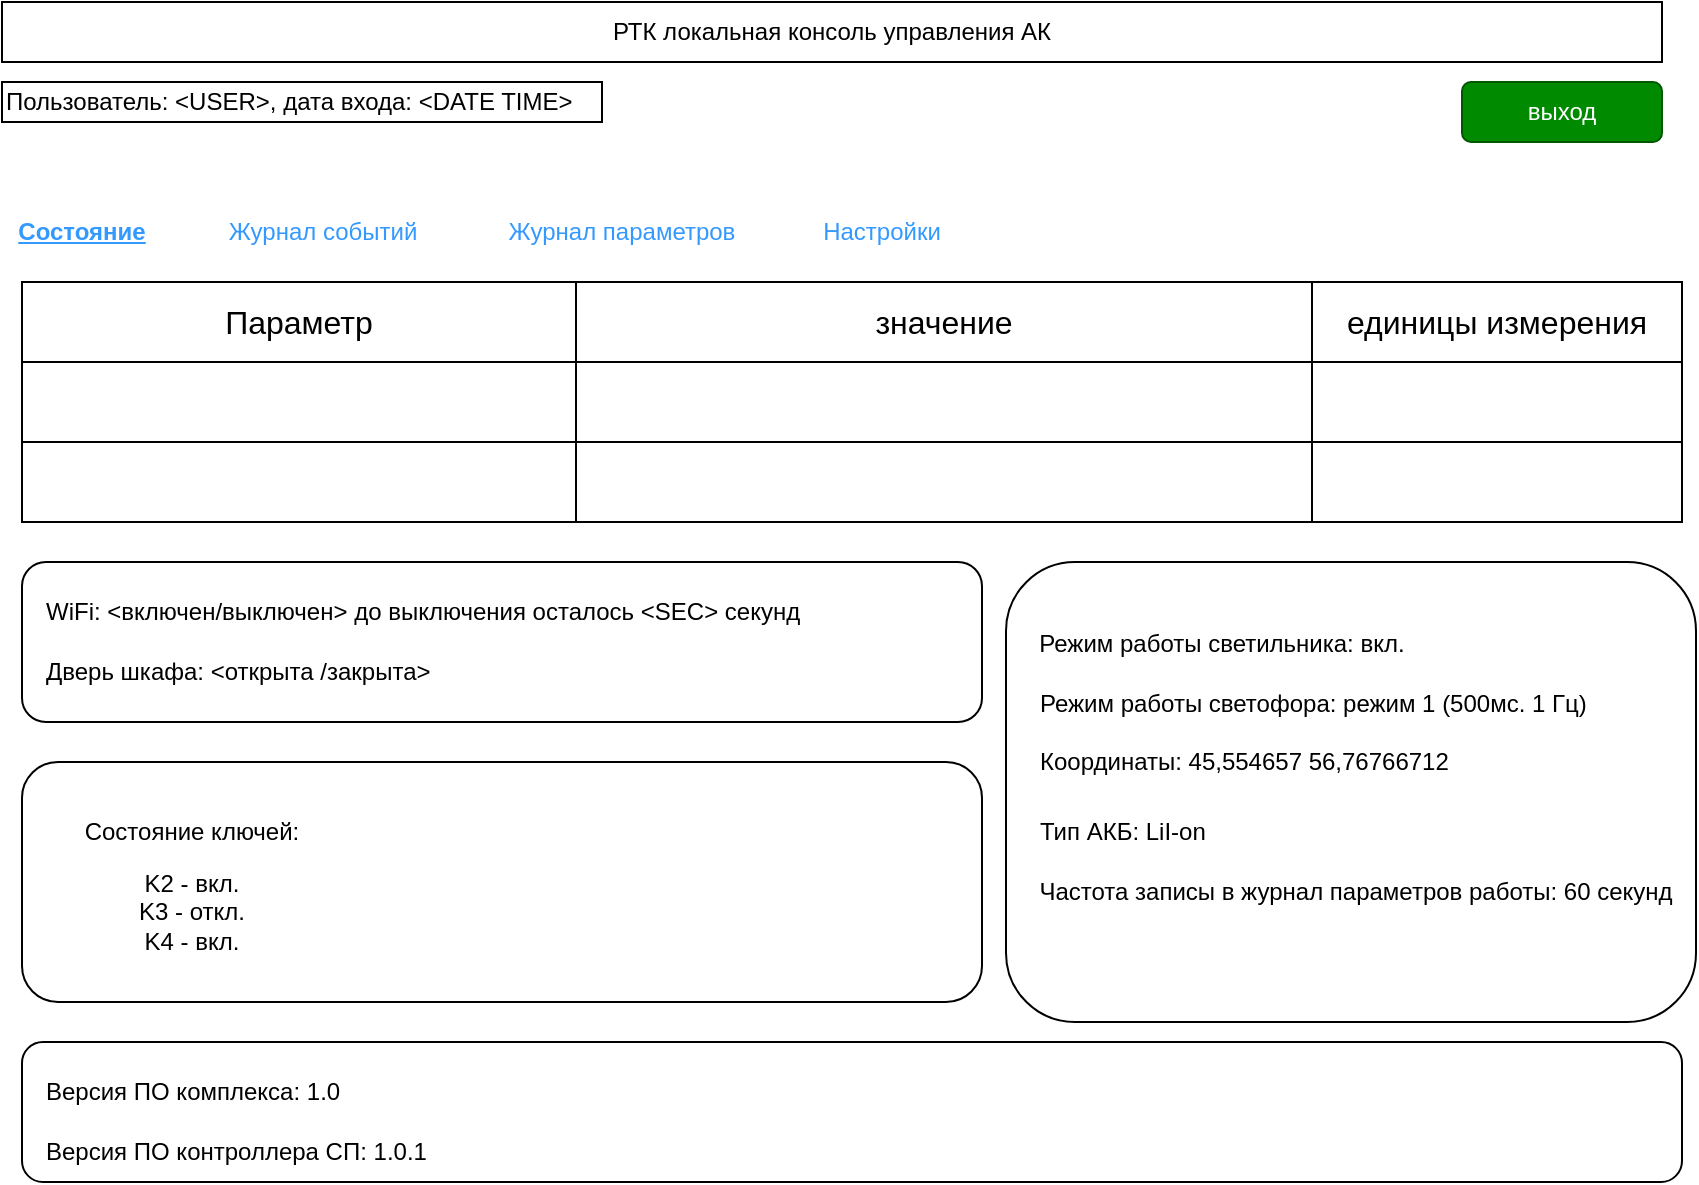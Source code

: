 <mxfile version="28.1.1" pages="5">
  <diagram name="Вкладка Главная" id="GFUAhkRL49dfXiXTIOH3">
    <mxGraphModel dx="2211" dy="1933" grid="1" gridSize="10" guides="1" tooltips="1" connect="1" arrows="1" fold="1" page="1" pageScale="1" pageWidth="827" pageHeight="1169" math="0" shadow="0">
      <root>
        <mxCell id="0" />
        <mxCell id="1" parent="0" />
        <mxCell id="w-yqfcgrQHFGcwpo0PJ1-7" value="" style="shape=table;startSize=0;container=1;collapsible=0;childLayout=tableLayout;fontSize=16;" vertex="1" parent="1">
          <mxGeometry x="-10" y="60" width="830" height="120" as="geometry" />
        </mxCell>
        <mxCell id="w-yqfcgrQHFGcwpo0PJ1-8" value="" style="shape=tableRow;horizontal=0;startSize=0;swimlaneHead=0;swimlaneBody=0;strokeColor=inherit;top=0;left=0;bottom=0;right=0;collapsible=0;dropTarget=0;fillColor=none;points=[[0,0.5],[1,0.5]];portConstraint=eastwest;fontSize=16;" vertex="1" parent="w-yqfcgrQHFGcwpo0PJ1-7">
          <mxGeometry width="830" height="40" as="geometry" />
        </mxCell>
        <mxCell id="w-yqfcgrQHFGcwpo0PJ1-9" value="Параметр" style="shape=partialRectangle;html=1;whiteSpace=wrap;connectable=0;strokeColor=inherit;overflow=hidden;fillColor=none;top=0;left=0;bottom=0;right=0;pointerEvents=1;fontSize=16;" vertex="1" parent="w-yqfcgrQHFGcwpo0PJ1-8">
          <mxGeometry width="277" height="40" as="geometry">
            <mxRectangle width="277" height="40" as="alternateBounds" />
          </mxGeometry>
        </mxCell>
        <mxCell id="w-yqfcgrQHFGcwpo0PJ1-10" value="значение" style="shape=partialRectangle;html=1;whiteSpace=wrap;connectable=0;strokeColor=inherit;overflow=hidden;fillColor=none;top=0;left=0;bottom=0;right=0;pointerEvents=1;fontSize=16;" vertex="1" parent="w-yqfcgrQHFGcwpo0PJ1-8">
          <mxGeometry x="277" width="368" height="40" as="geometry">
            <mxRectangle width="368" height="40" as="alternateBounds" />
          </mxGeometry>
        </mxCell>
        <mxCell id="w-yqfcgrQHFGcwpo0PJ1-11" value="единицы измерения" style="shape=partialRectangle;html=1;whiteSpace=wrap;connectable=0;strokeColor=inherit;overflow=hidden;fillColor=none;top=0;left=0;bottom=0;right=0;pointerEvents=1;fontSize=16;" vertex="1" parent="w-yqfcgrQHFGcwpo0PJ1-8">
          <mxGeometry x="645" width="185" height="40" as="geometry">
            <mxRectangle width="185" height="40" as="alternateBounds" />
          </mxGeometry>
        </mxCell>
        <mxCell id="w-yqfcgrQHFGcwpo0PJ1-12" value="" style="shape=tableRow;horizontal=0;startSize=0;swimlaneHead=0;swimlaneBody=0;strokeColor=inherit;top=0;left=0;bottom=0;right=0;collapsible=0;dropTarget=0;fillColor=none;points=[[0,0.5],[1,0.5]];portConstraint=eastwest;fontSize=16;" vertex="1" parent="w-yqfcgrQHFGcwpo0PJ1-7">
          <mxGeometry y="40" width="830" height="40" as="geometry" />
        </mxCell>
        <mxCell id="w-yqfcgrQHFGcwpo0PJ1-13" value="" style="shape=partialRectangle;html=1;whiteSpace=wrap;connectable=0;strokeColor=inherit;overflow=hidden;fillColor=none;top=0;left=0;bottom=0;right=0;pointerEvents=1;fontSize=16;" vertex="1" parent="w-yqfcgrQHFGcwpo0PJ1-12">
          <mxGeometry width="277" height="40" as="geometry">
            <mxRectangle width="277" height="40" as="alternateBounds" />
          </mxGeometry>
        </mxCell>
        <mxCell id="w-yqfcgrQHFGcwpo0PJ1-14" value="" style="shape=partialRectangle;html=1;whiteSpace=wrap;connectable=0;strokeColor=inherit;overflow=hidden;fillColor=none;top=0;left=0;bottom=0;right=0;pointerEvents=1;fontSize=16;" vertex="1" parent="w-yqfcgrQHFGcwpo0PJ1-12">
          <mxGeometry x="277" width="368" height="40" as="geometry">
            <mxRectangle width="368" height="40" as="alternateBounds" />
          </mxGeometry>
        </mxCell>
        <mxCell id="w-yqfcgrQHFGcwpo0PJ1-15" value="" style="shape=partialRectangle;html=1;whiteSpace=wrap;connectable=0;strokeColor=inherit;overflow=hidden;fillColor=none;top=0;left=0;bottom=0;right=0;pointerEvents=1;fontSize=16;" vertex="1" parent="w-yqfcgrQHFGcwpo0PJ1-12">
          <mxGeometry x="645" width="185" height="40" as="geometry">
            <mxRectangle width="185" height="40" as="alternateBounds" />
          </mxGeometry>
        </mxCell>
        <mxCell id="w-yqfcgrQHFGcwpo0PJ1-16" value="" style="shape=tableRow;horizontal=0;startSize=0;swimlaneHead=0;swimlaneBody=0;strokeColor=inherit;top=0;left=0;bottom=0;right=0;collapsible=0;dropTarget=0;fillColor=none;points=[[0,0.5],[1,0.5]];portConstraint=eastwest;fontSize=16;" vertex="1" parent="w-yqfcgrQHFGcwpo0PJ1-7">
          <mxGeometry y="80" width="830" height="40" as="geometry" />
        </mxCell>
        <mxCell id="w-yqfcgrQHFGcwpo0PJ1-17" value="" style="shape=partialRectangle;html=1;whiteSpace=wrap;connectable=0;strokeColor=inherit;overflow=hidden;fillColor=none;top=0;left=0;bottom=0;right=0;pointerEvents=1;fontSize=16;" vertex="1" parent="w-yqfcgrQHFGcwpo0PJ1-16">
          <mxGeometry width="277" height="40" as="geometry">
            <mxRectangle width="277" height="40" as="alternateBounds" />
          </mxGeometry>
        </mxCell>
        <mxCell id="w-yqfcgrQHFGcwpo0PJ1-18" value="" style="shape=partialRectangle;html=1;whiteSpace=wrap;connectable=0;strokeColor=inherit;overflow=hidden;fillColor=none;top=0;left=0;bottom=0;right=0;pointerEvents=1;fontSize=16;" vertex="1" parent="w-yqfcgrQHFGcwpo0PJ1-16">
          <mxGeometry x="277" width="368" height="40" as="geometry">
            <mxRectangle width="368" height="40" as="alternateBounds" />
          </mxGeometry>
        </mxCell>
        <mxCell id="w-yqfcgrQHFGcwpo0PJ1-19" value="" style="shape=partialRectangle;html=1;whiteSpace=wrap;connectable=0;strokeColor=inherit;overflow=hidden;fillColor=none;top=0;left=0;bottom=0;right=0;pointerEvents=1;fontSize=16;" vertex="1" parent="w-yqfcgrQHFGcwpo0PJ1-16">
          <mxGeometry x="645" width="185" height="40" as="geometry">
            <mxRectangle width="185" height="40" as="alternateBounds" />
          </mxGeometry>
        </mxCell>
        <mxCell id="w-yqfcgrQHFGcwpo0PJ1-60" value="" style="rounded=1;whiteSpace=wrap;html=1;" vertex="1" parent="1">
          <mxGeometry x="-10" y="200" width="480" height="80" as="geometry" />
        </mxCell>
        <mxCell id="w-yqfcgrQHFGcwpo0PJ1-64" value="WiFi: &amp;lt;включен/выключен&amp;gt; до выключения осталось &amp;lt;SEC&amp;gt; секунд" style="text;html=1;align=left;verticalAlign=middle;whiteSpace=wrap;rounded=0;" vertex="1" parent="1">
          <mxGeometry y="210" width="410" height="30" as="geometry" />
        </mxCell>
        <mxCell id="w-yqfcgrQHFGcwpo0PJ1-65" value="Дверь шкафа: &amp;lt;открыта /закрыта&amp;gt;" style="text;html=1;align=left;verticalAlign=middle;whiteSpace=wrap;rounded=0;" vertex="1" parent="1">
          <mxGeometry y="240" width="280" height="30" as="geometry" />
        </mxCell>
        <mxCell id="IuG45ddpr1Nb519P4VdU-1" value="Состояние" style="text;html=1;align=center;verticalAlign=middle;whiteSpace=wrap;rounded=0;fontColor=#3399FF;fontStyle=5" vertex="1" parent="1">
          <mxGeometry x="-10" y="20" width="60" height="30" as="geometry" />
        </mxCell>
        <mxCell id="IuG45ddpr1Nb519P4VdU-2" value="РТК локальная консоль управления АК" style="rounded=0;whiteSpace=wrap;html=1;" vertex="1" parent="1">
          <mxGeometry x="-20" y="-80" width="830" height="30" as="geometry" />
        </mxCell>
        <mxCell id="IuG45ddpr1Nb519P4VdU-3" value="Пользователь: &amp;lt;USER&amp;gt;, дата входа: &amp;lt;DATE TIME&amp;gt;" style="rounded=0;whiteSpace=wrap;html=1;align=left;" vertex="1" parent="1">
          <mxGeometry x="-20" y="-40" width="300" height="20" as="geometry" />
        </mxCell>
        <mxCell id="IuG45ddpr1Nb519P4VdU-4" value="выход" style="rounded=1;whiteSpace=wrap;html=1;fillColor=#008a00;fontColor=#ffffff;strokeColor=#005700;" vertex="1" parent="1">
          <mxGeometry x="710" y="-40" width="100" height="30" as="geometry" />
        </mxCell>
        <mxCell id="IuG45ddpr1Nb519P4VdU-5" value="Журнал событий" style="text;html=1;align=center;verticalAlign=middle;whiteSpace=wrap;rounded=0;fontColor=#3399FF;fontStyle=0" vertex="1" parent="1">
          <mxGeometry x="88" y="20" width="105" height="30" as="geometry" />
        </mxCell>
        <mxCell id="IuG45ddpr1Nb519P4VdU-6" value="Журнал параметров" style="text;html=1;align=center;verticalAlign=middle;whiteSpace=wrap;rounded=0;fontColor=#3399FF;fontStyle=0" vertex="1" parent="1">
          <mxGeometry x="220" y="20" width="140" height="30" as="geometry" />
        </mxCell>
        <mxCell id="IuG45ddpr1Nb519P4VdU-7" value="Настройки" style="text;html=1;align=center;verticalAlign=middle;whiteSpace=wrap;rounded=0;fontColor=#3399FF;" vertex="1" parent="1">
          <mxGeometry x="350" y="20" width="140" height="30" as="geometry" />
        </mxCell>
        <mxCell id="iHuWb4G9FdaOr50n4dq--23" value="" style="rounded=1;whiteSpace=wrap;html=1;" vertex="1" parent="1">
          <mxGeometry x="482" y="200" width="345" height="230" as="geometry" />
        </mxCell>
        <mxCell id="iHuWb4G9FdaOr50n4dq--24" value="Режим работы светильника: вкл." style="text;html=1;align=center;verticalAlign=middle;whiteSpace=wrap;rounded=0;" vertex="1" parent="1">
          <mxGeometry x="455" y="226" width="270" height="30" as="geometry" />
        </mxCell>
        <mxCell id="iHuWb4G9FdaOr50n4dq--25" value="Частота записы в журнал параметров работы: 60 секунд" style="text;html=1;align=center;verticalAlign=middle;whiteSpace=wrap;rounded=0;" vertex="1" parent="1">
          <mxGeometry x="492" y="350" width="330" height="30" as="geometry" />
        </mxCell>
        <mxCell id="iHuWb4G9FdaOr50n4dq--26" value="Режим работы светофора: режим 1 (500мс. 1 Гц)" style="text;html=1;align=left;verticalAlign=middle;whiteSpace=wrap;rounded=0;" vertex="1" parent="1">
          <mxGeometry x="497" y="256" width="320" height="30" as="geometry" />
        </mxCell>
        <mxCell id="iHuWb4G9FdaOr50n4dq--27" value="Тип АКБ: LiI-on" style="text;html=1;align=left;verticalAlign=middle;whiteSpace=wrap;rounded=0;" vertex="1" parent="1">
          <mxGeometry x="497" y="320" width="173" height="30" as="geometry" />
        </mxCell>
        <mxCell id="iHuWb4G9FdaOr50n4dq--28" value="Координаты: 45,554657 56,76766712" style="text;html=1;align=left;verticalAlign=middle;whiteSpace=wrap;rounded=0;" vertex="1" parent="1">
          <mxGeometry x="497" y="285" width="283" height="30" as="geometry" />
        </mxCell>
        <mxCell id="vRh8-fn3NHs6AuCpp26R-3" value="" style="rounded=1;whiteSpace=wrap;html=1;" vertex="1" parent="1">
          <mxGeometry x="-10" y="300" width="480" height="120" as="geometry" />
        </mxCell>
        <mxCell id="vRh8-fn3NHs6AuCpp26R-4" value="Состояние ключей:" style="text;html=1;align=center;verticalAlign=middle;whiteSpace=wrap;rounded=0;" vertex="1" parent="1">
          <mxGeometry y="320" width="150" height="30" as="geometry" />
        </mxCell>
        <mxCell id="vRh8-fn3NHs6AuCpp26R-5" value="K2 - вкл.&lt;div&gt;K3 - откл.&lt;/div&gt;&lt;div&gt;K4 - вкл.&lt;/div&gt;" style="text;html=1;align=center;verticalAlign=middle;whiteSpace=wrap;rounded=0;" vertex="1" parent="1">
          <mxGeometry y="360" width="150" height="30" as="geometry" />
        </mxCell>
        <mxCell id="UdOAHS2uJpxXVdps_iQu-1" value="" style="rounded=1;whiteSpace=wrap;html=1;" vertex="1" parent="1">
          <mxGeometry x="-10" y="440" width="830" height="70" as="geometry" />
        </mxCell>
        <mxCell id="UdOAHS2uJpxXVdps_iQu-2" value="Версия ПО комплекса: 1.0" style="text;html=1;align=left;verticalAlign=middle;whiteSpace=wrap;rounded=0;" vertex="1" parent="1">
          <mxGeometry y="450" width="190" height="30" as="geometry" />
        </mxCell>
        <mxCell id="UdOAHS2uJpxXVdps_iQu-3" value="Версия ПО контроллера СП: 1.0.1" style="text;html=1;align=left;verticalAlign=middle;whiteSpace=wrap;rounded=0;" vertex="1" parent="1">
          <mxGeometry y="480" width="250" height="30" as="geometry" />
        </mxCell>
      </root>
    </mxGraphModel>
  </diagram>
  <diagram id="QKLrREZErwK_p89dAa2_" name="Вкладка Журнал Событий">
    <mxGraphModel dx="2211" dy="764" grid="1" gridSize="10" guides="1" tooltips="1" connect="1" arrows="1" fold="1" page="1" pageScale="1" pageWidth="827" pageHeight="1169" math="0" shadow="0">
      <root>
        <mxCell id="0" />
        <mxCell id="1" parent="0" />
        <mxCell id="QDzo-OQJoJ2eDm-ciuN0-2" value="" style="shape=table;startSize=0;container=1;collapsible=0;childLayout=tableLayout;fontSize=16;" vertex="1" parent="1">
          <mxGeometry x="-30" y="300" width="830" height="130" as="geometry" />
        </mxCell>
        <mxCell id="QDzo-OQJoJ2eDm-ciuN0-3" value="" style="shape=tableRow;horizontal=0;startSize=0;swimlaneHead=0;swimlaneBody=0;strokeColor=inherit;top=0;left=0;bottom=0;right=0;collapsible=0;dropTarget=0;fillColor=none;points=[[0,0.5],[1,0.5]];portConstraint=eastwest;fontSize=16;" vertex="1" parent="QDzo-OQJoJ2eDm-ciuN0-2">
          <mxGeometry width="830" height="44" as="geometry" />
        </mxCell>
        <mxCell id="QDzo-OQJoJ2eDm-ciuN0-4" value="время" style="shape=partialRectangle;html=1;whiteSpace=wrap;connectable=0;strokeColor=inherit;overflow=hidden;fillColor=none;top=0;left=0;bottom=0;right=0;pointerEvents=1;fontSize=16;" vertex="1" parent="QDzo-OQJoJ2eDm-ciuN0-3">
          <mxGeometry width="277" height="44" as="geometry">
            <mxRectangle width="277" height="44" as="alternateBounds" />
          </mxGeometry>
        </mxCell>
        <mxCell id="QDzo-OQJoJ2eDm-ciuN0-5" value="событие" style="shape=partialRectangle;html=1;whiteSpace=wrap;connectable=0;strokeColor=inherit;overflow=hidden;fillColor=none;top=0;left=0;bottom=0;right=0;pointerEvents=1;fontSize=16;" vertex="1" parent="QDzo-OQJoJ2eDm-ciuN0-3">
          <mxGeometry x="277" width="276" height="44" as="geometry">
            <mxRectangle width="276" height="44" as="alternateBounds" />
          </mxGeometry>
        </mxCell>
        <mxCell id="QDzo-OQJoJ2eDm-ciuN0-6" value="описание" style="shape=partialRectangle;html=1;whiteSpace=wrap;connectable=0;strokeColor=inherit;overflow=hidden;fillColor=none;top=0;left=0;bottom=0;right=0;pointerEvents=1;fontSize=16;" vertex="1" parent="QDzo-OQJoJ2eDm-ciuN0-3">
          <mxGeometry x="553" width="277" height="44" as="geometry">
            <mxRectangle width="277" height="44" as="alternateBounds" />
          </mxGeometry>
        </mxCell>
        <mxCell id="QDzo-OQJoJ2eDm-ciuN0-7" value="" style="shape=tableRow;horizontal=0;startSize=0;swimlaneHead=0;swimlaneBody=0;strokeColor=inherit;top=0;left=0;bottom=0;right=0;collapsible=0;dropTarget=0;fillColor=none;points=[[0,0.5],[1,0.5]];portConstraint=eastwest;fontSize=16;" vertex="1" parent="QDzo-OQJoJ2eDm-ciuN0-2">
          <mxGeometry y="44" width="830" height="42" as="geometry" />
        </mxCell>
        <mxCell id="QDzo-OQJoJ2eDm-ciuN0-8" value="" style="shape=partialRectangle;html=1;whiteSpace=wrap;connectable=0;strokeColor=inherit;overflow=hidden;fillColor=none;top=0;left=0;bottom=0;right=0;pointerEvents=1;fontSize=16;" vertex="1" parent="QDzo-OQJoJ2eDm-ciuN0-7">
          <mxGeometry width="277" height="42" as="geometry">
            <mxRectangle width="277" height="42" as="alternateBounds" />
          </mxGeometry>
        </mxCell>
        <mxCell id="QDzo-OQJoJ2eDm-ciuN0-9" value="" style="shape=partialRectangle;html=1;whiteSpace=wrap;connectable=0;strokeColor=inherit;overflow=hidden;fillColor=none;top=0;left=0;bottom=0;right=0;pointerEvents=1;fontSize=16;" vertex="1" parent="QDzo-OQJoJ2eDm-ciuN0-7">
          <mxGeometry x="277" width="276" height="42" as="geometry">
            <mxRectangle width="276" height="42" as="alternateBounds" />
          </mxGeometry>
        </mxCell>
        <mxCell id="QDzo-OQJoJ2eDm-ciuN0-10" value="" style="shape=partialRectangle;html=1;whiteSpace=wrap;connectable=0;strokeColor=inherit;overflow=hidden;fillColor=none;top=0;left=0;bottom=0;right=0;pointerEvents=1;fontSize=16;" vertex="1" parent="QDzo-OQJoJ2eDm-ciuN0-7">
          <mxGeometry x="553" width="277" height="42" as="geometry">
            <mxRectangle width="277" height="42" as="alternateBounds" />
          </mxGeometry>
        </mxCell>
        <mxCell id="QDzo-OQJoJ2eDm-ciuN0-11" value="" style="shape=tableRow;horizontal=0;startSize=0;swimlaneHead=0;swimlaneBody=0;strokeColor=inherit;top=0;left=0;bottom=0;right=0;collapsible=0;dropTarget=0;fillColor=none;points=[[0,0.5],[1,0.5]];portConstraint=eastwest;fontSize=16;" vertex="1" parent="QDzo-OQJoJ2eDm-ciuN0-2">
          <mxGeometry y="86" width="830" height="44" as="geometry" />
        </mxCell>
        <mxCell id="QDzo-OQJoJ2eDm-ciuN0-12" value="" style="shape=partialRectangle;html=1;whiteSpace=wrap;connectable=0;strokeColor=inherit;overflow=hidden;fillColor=none;top=0;left=0;bottom=0;right=0;pointerEvents=1;fontSize=16;" vertex="1" parent="QDzo-OQJoJ2eDm-ciuN0-11">
          <mxGeometry width="277" height="44" as="geometry">
            <mxRectangle width="277" height="44" as="alternateBounds" />
          </mxGeometry>
        </mxCell>
        <mxCell id="QDzo-OQJoJ2eDm-ciuN0-13" value="" style="shape=partialRectangle;html=1;whiteSpace=wrap;connectable=0;strokeColor=inherit;overflow=hidden;fillColor=none;top=0;left=0;bottom=0;right=0;pointerEvents=1;fontSize=16;" vertex="1" parent="QDzo-OQJoJ2eDm-ciuN0-11">
          <mxGeometry x="277" width="276" height="44" as="geometry">
            <mxRectangle width="276" height="44" as="alternateBounds" />
          </mxGeometry>
        </mxCell>
        <mxCell id="QDzo-OQJoJ2eDm-ciuN0-14" value="" style="shape=partialRectangle;html=1;whiteSpace=wrap;connectable=0;strokeColor=inherit;overflow=hidden;fillColor=none;top=0;left=0;bottom=0;right=0;pointerEvents=1;fontSize=16;" vertex="1" parent="QDzo-OQJoJ2eDm-ciuN0-11">
          <mxGeometry x="553" width="277" height="44" as="geometry">
            <mxRectangle width="277" height="44" as="alternateBounds" />
          </mxGeometry>
        </mxCell>
        <mxCell id="1qhRh0YF2N0qjirCEale-1" value="Состояние" style="text;html=1;align=center;verticalAlign=middle;whiteSpace=wrap;rounded=0;fontColor=#3399FF;" vertex="1" parent="1">
          <mxGeometry x="-20" y="200" width="60" height="30" as="geometry" />
        </mxCell>
        <mxCell id="_Msj8fUfDLwRyDPd603U-1" value="РТК локальная консоль управления АК" style="rounded=0;whiteSpace=wrap;html=1;" vertex="1" parent="1">
          <mxGeometry x="-30" y="100" width="830" height="30" as="geometry" />
        </mxCell>
        <mxCell id="_Msj8fUfDLwRyDPd603U-2" value="Пользователь: &amp;lt;USER&amp;gt;, дата входа: &amp;lt;DATE TIME&amp;gt;" style="rounded=0;whiteSpace=wrap;html=1;align=left;" vertex="1" parent="1">
          <mxGeometry x="-30" y="140" width="300" height="20" as="geometry" />
        </mxCell>
        <mxCell id="_Msj8fUfDLwRyDPd603U-3" value="выход" style="rounded=1;whiteSpace=wrap;html=1;fillColor=#008a00;fontColor=#ffffff;strokeColor=#005700;" vertex="1" parent="1">
          <mxGeometry x="700" y="140" width="100" height="30" as="geometry" />
        </mxCell>
        <mxCell id="_Msj8fUfDLwRyDPd603U-4" value="Журнал событий" style="text;html=1;align=center;verticalAlign=middle;whiteSpace=wrap;rounded=0;fontColor=#3399FF;fontStyle=5" vertex="1" parent="1">
          <mxGeometry x="78" y="200" width="105" height="30" as="geometry" />
        </mxCell>
        <mxCell id="_Msj8fUfDLwRyDPd603U-5" value="Журнал параметров" style="text;html=1;align=center;verticalAlign=middle;whiteSpace=wrap;rounded=0;fontColor=#3399FF;" vertex="1" parent="1">
          <mxGeometry x="210" y="200" width="140" height="30" as="geometry" />
        </mxCell>
        <mxCell id="g4cIsySHtnRV7AemMJBW-1" value="Настройки" style="text;html=1;align=center;verticalAlign=middle;whiteSpace=wrap;rounded=0;fontColor=#3399FF;" vertex="1" parent="1">
          <mxGeometry x="340" y="200" width="140" height="30" as="geometry" />
        </mxCell>
        <mxCell id="g4cIsySHtnRV7AemMJBW-2" value="очистить" style="rounded=1;whiteSpace=wrap;html=1;fillColor=#008a00;fontColor=#ffffff;strokeColor=#005700;" vertex="1" parent="1">
          <mxGeometry x="-30" y="250" width="100" height="30" as="geometry" />
        </mxCell>
        <mxCell id="g4cIsySHtnRV7AemMJBW-3" value="экспорт" style="rounded=1;whiteSpace=wrap;html=1;fillColor=#008a00;fontColor=#ffffff;strokeColor=#005700;" vertex="1" parent="1">
          <mxGeometry x="80" y="250" width="100" height="30" as="geometry" />
        </mxCell>
      </root>
    </mxGraphModel>
  </diagram>
  <diagram id="SMREZOeyAd16HDg2_oRG" name="Вкладка Журнал Параметров">
    <mxGraphModel dx="2211" dy="764" grid="1" gridSize="10" guides="1" tooltips="1" connect="1" arrows="1" fold="1" page="1" pageScale="1" pageWidth="827" pageHeight="1169" math="0" shadow="0">
      <root>
        <mxCell id="0" />
        <mxCell id="1" parent="0" />
        <mxCell id="BtQDS3sG1OUU8lO9kBF--1" value="Состояние" style="text;html=1;align=center;verticalAlign=middle;whiteSpace=wrap;rounded=0;fontColor=#3399FF;" vertex="1" parent="1">
          <mxGeometry x="-10" y="270" width="60" height="30" as="geometry" />
        </mxCell>
        <mxCell id="BtQDS3sG1OUU8lO9kBF--2" value="РТК локальная консоль управления АК" style="rounded=0;whiteSpace=wrap;html=1;" vertex="1" parent="1">
          <mxGeometry x="-20" y="170" width="830" height="30" as="geometry" />
        </mxCell>
        <mxCell id="BtQDS3sG1OUU8lO9kBF--3" value="Пользователь: &amp;lt;USER&amp;gt;, дата входа: &amp;lt;DATE TIME&amp;gt;" style="rounded=0;whiteSpace=wrap;html=1;align=left;" vertex="1" parent="1">
          <mxGeometry x="-20" y="210" width="300" height="20" as="geometry" />
        </mxCell>
        <mxCell id="BtQDS3sG1OUU8lO9kBF--4" value="выход" style="rounded=1;whiteSpace=wrap;html=1;fillColor=#008a00;fontColor=#ffffff;strokeColor=#005700;" vertex="1" parent="1">
          <mxGeometry x="710" y="210" width="100" height="30" as="geometry" />
        </mxCell>
        <mxCell id="BtQDS3sG1OUU8lO9kBF--5" value="Журнал событий" style="text;html=1;align=center;verticalAlign=middle;whiteSpace=wrap;rounded=0;fontColor=#3399FF;fontStyle=0" vertex="1" parent="1">
          <mxGeometry x="88" y="270" width="105" height="30" as="geometry" />
        </mxCell>
        <mxCell id="BtQDS3sG1OUU8lO9kBF--6" value="Журнал параметров" style="text;html=1;align=center;verticalAlign=middle;whiteSpace=wrap;rounded=0;fontColor=#3399FF;fontStyle=5" vertex="1" parent="1">
          <mxGeometry x="220" y="270" width="140" height="30" as="geometry" />
        </mxCell>
        <mxCell id="BtQDS3sG1OUU8lO9kBF--7" value="Настройки" style="text;html=1;align=center;verticalAlign=middle;whiteSpace=wrap;rounded=0;fontColor=#3399FF;" vertex="1" parent="1">
          <mxGeometry x="350" y="270" width="140" height="30" as="geometry" />
        </mxCell>
        <mxCell id="7oS0og-MPDvo3a0hCBRr-1" value="" style="shape=table;startSize=0;container=1;collapsible=0;childLayout=tableLayout;fontSize=16;" vertex="1" parent="1">
          <mxGeometry x="-10" y="380" width="830" height="130" as="geometry" />
        </mxCell>
        <mxCell id="7oS0og-MPDvo3a0hCBRr-2" value="" style="shape=tableRow;horizontal=0;startSize=0;swimlaneHead=0;swimlaneBody=0;strokeColor=inherit;top=0;left=0;bottom=0;right=0;collapsible=0;dropTarget=0;fillColor=none;points=[[0,0.5],[1,0.5]];portConstraint=eastwest;fontSize=16;" vertex="1" parent="7oS0og-MPDvo3a0hCBRr-1">
          <mxGeometry width="830" height="44" as="geometry" />
        </mxCell>
        <mxCell id="7oS0og-MPDvo3a0hCBRr-3" value="время" style="shape=partialRectangle;html=1;whiteSpace=wrap;connectable=0;strokeColor=inherit;overflow=hidden;fillColor=none;top=0;left=0;bottom=0;right=0;pointerEvents=1;fontSize=16;" vertex="1" parent="7oS0og-MPDvo3a0hCBRr-2">
          <mxGeometry width="277" height="44" as="geometry">
            <mxRectangle width="277" height="44" as="alternateBounds" />
          </mxGeometry>
        </mxCell>
        <mxCell id="7oS0og-MPDvo3a0hCBRr-4" value="параметр" style="shape=partialRectangle;html=1;whiteSpace=wrap;connectable=0;strokeColor=inherit;overflow=hidden;fillColor=none;top=0;left=0;bottom=0;right=0;pointerEvents=1;fontSize=16;" vertex="1" parent="7oS0og-MPDvo3a0hCBRr-2">
          <mxGeometry x="277" width="276" height="44" as="geometry">
            <mxRectangle width="276" height="44" as="alternateBounds" />
          </mxGeometry>
        </mxCell>
        <mxCell id="7oS0og-MPDvo3a0hCBRr-5" value="значение" style="shape=partialRectangle;html=1;whiteSpace=wrap;connectable=0;strokeColor=inherit;overflow=hidden;fillColor=none;top=0;left=0;bottom=0;right=0;pointerEvents=1;fontSize=16;" vertex="1" parent="7oS0og-MPDvo3a0hCBRr-2">
          <mxGeometry x="553" width="277" height="44" as="geometry">
            <mxRectangle width="277" height="44" as="alternateBounds" />
          </mxGeometry>
        </mxCell>
        <mxCell id="7oS0og-MPDvo3a0hCBRr-6" value="" style="shape=tableRow;horizontal=0;startSize=0;swimlaneHead=0;swimlaneBody=0;strokeColor=inherit;top=0;left=0;bottom=0;right=0;collapsible=0;dropTarget=0;fillColor=none;points=[[0,0.5],[1,0.5]];portConstraint=eastwest;fontSize=16;" vertex="1" parent="7oS0og-MPDvo3a0hCBRr-1">
          <mxGeometry y="44" width="830" height="42" as="geometry" />
        </mxCell>
        <mxCell id="7oS0og-MPDvo3a0hCBRr-7" value="" style="shape=partialRectangle;html=1;whiteSpace=wrap;connectable=0;strokeColor=inherit;overflow=hidden;fillColor=none;top=0;left=0;bottom=0;right=0;pointerEvents=1;fontSize=16;" vertex="1" parent="7oS0og-MPDvo3a0hCBRr-6">
          <mxGeometry width="277" height="42" as="geometry">
            <mxRectangle width="277" height="42" as="alternateBounds" />
          </mxGeometry>
        </mxCell>
        <mxCell id="7oS0og-MPDvo3a0hCBRr-8" value="" style="shape=partialRectangle;html=1;whiteSpace=wrap;connectable=0;strokeColor=inherit;overflow=hidden;fillColor=none;top=0;left=0;bottom=0;right=0;pointerEvents=1;fontSize=16;" vertex="1" parent="7oS0og-MPDvo3a0hCBRr-6">
          <mxGeometry x="277" width="276" height="42" as="geometry">
            <mxRectangle width="276" height="42" as="alternateBounds" />
          </mxGeometry>
        </mxCell>
        <mxCell id="7oS0og-MPDvo3a0hCBRr-9" value="" style="shape=partialRectangle;html=1;whiteSpace=wrap;connectable=0;strokeColor=inherit;overflow=hidden;fillColor=none;top=0;left=0;bottom=0;right=0;pointerEvents=1;fontSize=16;" vertex="1" parent="7oS0og-MPDvo3a0hCBRr-6">
          <mxGeometry x="553" width="277" height="42" as="geometry">
            <mxRectangle width="277" height="42" as="alternateBounds" />
          </mxGeometry>
        </mxCell>
        <mxCell id="7oS0og-MPDvo3a0hCBRr-10" value="" style="shape=tableRow;horizontal=0;startSize=0;swimlaneHead=0;swimlaneBody=0;strokeColor=inherit;top=0;left=0;bottom=0;right=0;collapsible=0;dropTarget=0;fillColor=none;points=[[0,0.5],[1,0.5]];portConstraint=eastwest;fontSize=16;" vertex="1" parent="7oS0og-MPDvo3a0hCBRr-1">
          <mxGeometry y="86" width="830" height="44" as="geometry" />
        </mxCell>
        <mxCell id="7oS0og-MPDvo3a0hCBRr-11" value="" style="shape=partialRectangle;html=1;whiteSpace=wrap;connectable=0;strokeColor=inherit;overflow=hidden;fillColor=none;top=0;left=0;bottom=0;right=0;pointerEvents=1;fontSize=16;" vertex="1" parent="7oS0og-MPDvo3a0hCBRr-10">
          <mxGeometry width="277" height="44" as="geometry">
            <mxRectangle width="277" height="44" as="alternateBounds" />
          </mxGeometry>
        </mxCell>
        <mxCell id="7oS0og-MPDvo3a0hCBRr-12" value="" style="shape=partialRectangle;html=1;whiteSpace=wrap;connectable=0;strokeColor=inherit;overflow=hidden;fillColor=none;top=0;left=0;bottom=0;right=0;pointerEvents=1;fontSize=16;" vertex="1" parent="7oS0og-MPDvo3a0hCBRr-10">
          <mxGeometry x="277" width="276" height="44" as="geometry">
            <mxRectangle width="276" height="44" as="alternateBounds" />
          </mxGeometry>
        </mxCell>
        <mxCell id="7oS0og-MPDvo3a0hCBRr-13" value="" style="shape=partialRectangle;html=1;whiteSpace=wrap;connectable=0;strokeColor=inherit;overflow=hidden;fillColor=none;top=0;left=0;bottom=0;right=0;pointerEvents=1;fontSize=16;" vertex="1" parent="7oS0og-MPDvo3a0hCBRr-10">
          <mxGeometry x="553" width="277" height="44" as="geometry">
            <mxRectangle width="277" height="44" as="alternateBounds" />
          </mxGeometry>
        </mxCell>
        <mxCell id="7oS0og-MPDvo3a0hCBRr-14" value="очистить" style="rounded=1;whiteSpace=wrap;html=1;fillColor=#008a00;fontColor=#ffffff;strokeColor=#005700;" vertex="1" parent="1">
          <mxGeometry x="-10" y="330" width="100" height="30" as="geometry" />
        </mxCell>
        <mxCell id="7oS0og-MPDvo3a0hCBRr-15" value="экспорт" style="rounded=1;whiteSpace=wrap;html=1;fillColor=#008a00;fontColor=#ffffff;strokeColor=#005700;" vertex="1" parent="1">
          <mxGeometry x="100" y="330" width="100" height="30" as="geometry" />
        </mxCell>
      </root>
    </mxGraphModel>
  </diagram>
  <diagram name="Настройки" id="6DXa2S0mqYg1uyq3A8d4">
    <mxGraphModel dx="2211" dy="764" grid="1" gridSize="10" guides="1" tooltips="1" connect="1" arrows="1" fold="1" page="1" pageScale="1" pageWidth="827" pageHeight="1169" math="0" shadow="0">
      <root>
        <mxCell id="5ThG6XobZ2ruwxqq5RCI-0" />
        <mxCell id="5ThG6XobZ2ruwxqq5RCI-1" parent="5ThG6XobZ2ruwxqq5RCI-0" />
        <mxCell id="5ThG6XobZ2ruwxqq5RCI-15" value="Состояние" style="text;html=1;align=center;verticalAlign=middle;whiteSpace=wrap;rounded=0;fontColor=#3399FF;" vertex="1" parent="5ThG6XobZ2ruwxqq5RCI-1">
          <mxGeometry x="-20" y="200" width="60" height="30" as="geometry" />
        </mxCell>
        <mxCell id="5ThG6XobZ2ruwxqq5RCI-16" value="РТК локальная консоль управления АК" style="rounded=0;whiteSpace=wrap;html=1;" vertex="1" parent="5ThG6XobZ2ruwxqq5RCI-1">
          <mxGeometry x="-30" y="100" width="830" height="30" as="geometry" />
        </mxCell>
        <mxCell id="5ThG6XobZ2ruwxqq5RCI-17" value="Пользователь: &amp;lt;USER&amp;gt;, дата входа: &amp;lt;DATE TIME&amp;gt;" style="rounded=0;whiteSpace=wrap;html=1;align=left;" vertex="1" parent="5ThG6XobZ2ruwxqq5RCI-1">
          <mxGeometry x="-30" y="140" width="300" height="20" as="geometry" />
        </mxCell>
        <mxCell id="5ThG6XobZ2ruwxqq5RCI-18" value="выход" style="rounded=1;whiteSpace=wrap;html=1;fillColor=#008a00;fontColor=#ffffff;strokeColor=#005700;" vertex="1" parent="5ThG6XobZ2ruwxqq5RCI-1">
          <mxGeometry x="700" y="140" width="100" height="30" as="geometry" />
        </mxCell>
        <mxCell id="5ThG6XobZ2ruwxqq5RCI-19" value="Журнал событий" style="text;html=1;align=center;verticalAlign=middle;whiteSpace=wrap;rounded=0;fontColor=#3399FF;fontStyle=0" vertex="1" parent="5ThG6XobZ2ruwxqq5RCI-1">
          <mxGeometry x="78" y="200" width="105" height="30" as="geometry" />
        </mxCell>
        <mxCell id="5ThG6XobZ2ruwxqq5RCI-20" value="Журнал параметров" style="text;html=1;align=center;verticalAlign=middle;whiteSpace=wrap;rounded=0;fontColor=#3399FF;" vertex="1" parent="5ThG6XobZ2ruwxqq5RCI-1">
          <mxGeometry x="210" y="200" width="140" height="30" as="geometry" />
        </mxCell>
        <mxCell id="5ThG6XobZ2ruwxqq5RCI-21" value="Настройки" style="text;html=1;align=center;verticalAlign=middle;whiteSpace=wrap;rounded=0;fontColor=#3399FF;fontStyle=5" vertex="1" parent="5ThG6XobZ2ruwxqq5RCI-1">
          <mxGeometry x="340" y="200" width="140" height="30" as="geometry" />
        </mxCell>
        <mxCell id="jPKUYy-mbMWo4-x1KSrH-0" value="" style="rounded=1;whiteSpace=wrap;html=1;" vertex="1" parent="5ThG6XobZ2ruwxqq5RCI-1">
          <mxGeometry x="-27.5" y="300" width="480" height="60" as="geometry" />
        </mxCell>
        <mxCell id="jPKUYy-mbMWo4-x1KSrH-4" value="Режим работы светильника: &amp;lt;текущий режим&amp;gt;" style="text;html=1;align=center;verticalAlign=middle;whiteSpace=wrap;rounded=0;" vertex="1" parent="5ThG6XobZ2ruwxqq5RCI-1">
          <mxGeometry x="-7.5" y="300" width="270" height="30" as="geometry" />
        </mxCell>
        <mxCell id="jPKUYy-mbMWo4-x1KSrH-5" value="" style="rounded=1;whiteSpace=wrap;html=1;" vertex="1" parent="5ThG6XobZ2ruwxqq5RCI-1">
          <mxGeometry x="-27.5" y="440" width="480" height="40" as="geometry" />
        </mxCell>
        <mxCell id="jPKUYy-mbMWo4-x1KSrH-6" value="Частота записы в журнал параметров работы:" style="text;html=1;align=center;verticalAlign=middle;whiteSpace=wrap;rounded=0;" vertex="1" parent="5ThG6XobZ2ruwxqq5RCI-1">
          <mxGeometry x="-17.5" y="445" width="270" height="30" as="geometry" />
        </mxCell>
        <mxCell id="jPKUYy-mbMWo4-x1KSrH-8" value="60" style="rounded=0;whiteSpace=wrap;html=1;" vertex="1" parent="5ThG6XobZ2ruwxqq5RCI-1">
          <mxGeometry x="252.5" y="445" width="70" height="30" as="geometry" />
        </mxCell>
        <mxCell id="jPKUYy-mbMWo4-x1KSrH-9" value="" style="rounded=1;whiteSpace=wrap;html=1;" vertex="1" parent="5ThG6XobZ2ruwxqq5RCI-1">
          <mxGeometry x="-27.5" y="370" width="480" height="60" as="geometry" />
        </mxCell>
        <mxCell id="jPKUYy-mbMWo4-x1KSrH-13" value="Режим работы светофора: &amp;lt;текущий режим&amp;gt;" style="text;html=1;align=center;verticalAlign=middle;whiteSpace=wrap;rounded=0;" vertex="1" parent="5ThG6XobZ2ruwxqq5RCI-1">
          <mxGeometry x="-7.5" y="370" width="270" height="30" as="geometry" />
        </mxCell>
        <mxCell id="jPKUYy-mbMWo4-x1KSrH-14" value="" style="rounded=1;whiteSpace=wrap;html=1;" vertex="1" parent="5ThG6XobZ2ruwxqq5RCI-1">
          <mxGeometry x="-27.5" y="490" width="480" height="40" as="geometry" />
        </mxCell>
        <mxCell id="jPKUYy-mbMWo4-x1KSrH-15" value="Тип АКБ:" style="text;html=1;align=left;verticalAlign=middle;whiteSpace=wrap;rounded=0;" vertex="1" parent="5ThG6XobZ2ruwxqq5RCI-1">
          <mxGeometry x="-17.5" y="495" width="80" height="30" as="geometry" />
        </mxCell>
        <mxCell id="jPKUYy-mbMWo4-x1KSrH-17" value="выбор типа АКБ" style="rounded=0;whiteSpace=wrap;html=1;" vertex="1" parent="5ThG6XobZ2ruwxqq5RCI-1">
          <mxGeometry x="52.5" y="495" width="160" height="30" as="geometry" />
        </mxCell>
        <mxCell id="jPKUYy-mbMWo4-x1KSrH-18" value="" style="rounded=1;whiteSpace=wrap;html=1;" vertex="1" parent="5ThG6XobZ2ruwxqq5RCI-1">
          <mxGeometry x="-27.5" y="540" width="480" height="65" as="geometry" />
        </mxCell>
        <mxCell id="jPKUYy-mbMWo4-x1KSrH-19" value="Координаты:" style="text;html=1;align=left;verticalAlign=middle;whiteSpace=wrap;rounded=0;" vertex="1" parent="5ThG6XobZ2ruwxqq5RCI-1">
          <mxGeometry x="-17.5" y="555" width="80" height="30" as="geometry" />
        </mxCell>
        <mxCell id="jPKUYy-mbMWo4-x1KSrH-21" value="широта, долгота" style="rounded=0;whiteSpace=wrap;html=1;" vertex="1" parent="5ThG6XobZ2ruwxqq5RCI-1">
          <mxGeometry x="62.5" y="555" width="150" height="30" as="geometry" />
        </mxCell>
        <mxCell id="VqMT3UvG6a80OUog8hdu-0" value="сохранить в файл" style="rounded=1;whiteSpace=wrap;html=1;fillColor=#1ba1e2;fontColor=#ffffff;strokeColor=#006EAF;" vertex="1" parent="5ThG6XobZ2ruwxqq5RCI-1">
          <mxGeometry x="-30" y="250" width="130" height="30" as="geometry" />
        </mxCell>
        <mxCell id="VqMT3UvG6a80OUog8hdu-1" value="импорт настроек" style="rounded=1;whiteSpace=wrap;html=1;fillColor=#1ba1e2;fontColor=#ffffff;strokeColor=#006EAF;" vertex="1" parent="5ThG6XobZ2ruwxqq5RCI-1">
          <mxGeometry x="115" y="250" width="130" height="30" as="geometry" />
        </mxCell>
        <mxCell id="VqMT3UvG6a80OUog8hdu-2" value="" style="rounded=1;whiteSpace=wrap;html=1;" vertex="1" parent="5ThG6XobZ2ruwxqq5RCI-1">
          <mxGeometry x="-27.5" y="620" width="480" height="100" as="geometry" />
        </mxCell>
        <mxCell id="VqMT3UvG6a80OUog8hdu-3" value="Источник времени:" style="text;html=1;align=center;verticalAlign=middle;whiteSpace=wrap;rounded=0;" vertex="1" parent="5ThG6XobZ2ruwxqq5RCI-1">
          <mxGeometry x="-57.5" y="635" width="210" height="30" as="geometry" />
        </mxCell>
        <mxCell id="VqMT3UvG6a80OUog8hdu-4" value="адрес" style="rounded=0;whiteSpace=wrap;html=1;" vertex="1" parent="5ThG6XobZ2ruwxqq5RCI-1">
          <mxGeometry x="112.5" y="675" width="170" height="30" as="geometry" />
        </mxCell>
        <mxCell id="VqMT3UvG6a80OUog8hdu-5" value="NTP-сервер:" style="text;html=1;align=center;verticalAlign=middle;whiteSpace=wrap;rounded=0;" vertex="1" parent="5ThG6XobZ2ruwxqq5RCI-1">
          <mxGeometry x="-47.5" y="675" width="150" height="30" as="geometry" />
        </mxCell>
        <mxCell id="VqMT3UvG6a80OUog8hdu-7" value="RTC-микросхема / NTP" style="rounded=0;whiteSpace=wrap;html=1;" vertex="1" parent="5ThG6XobZ2ruwxqq5RCI-1">
          <mxGeometry x="112.5" y="635" width="170" height="30" as="geometry" />
        </mxCell>
        <mxCell id="s5kPf92sKEHeZknNZxj--0" value="" style="rounded=1;whiteSpace=wrap;html=1;" vertex="1" parent="5ThG6XobZ2ruwxqq5RCI-1">
          <mxGeometry x="-27.5" y="730" width="480" height="140" as="geometry" />
        </mxCell>
        <mxCell id="s5kPf92sKEHeZknNZxj--1" value="применить" style="rounded=1;whiteSpace=wrap;html=1;fillColor=#008a00;fontColor=#ffffff;strokeColor=#005700;" vertex="1" parent="5ThG6XobZ2ruwxqq5RCI-1">
          <mxGeometry x="270" y="250" width="100" height="30" as="geometry" />
        </mxCell>
        <mxCell id="s5kPf92sKEHeZknNZxj--2" value="Пероид выхода на связь с ИТС:" style="text;html=1;align=left;verticalAlign=middle;whiteSpace=wrap;rounded=0;" vertex="1" parent="5ThG6XobZ2ruwxqq5RCI-1">
          <mxGeometry x="-7.5" y="740" width="210" height="30" as="geometry" />
        </mxCell>
        <mxCell id="s5kPf92sKEHeZknNZxj--3" value="Режим постоянной связи: (да / нет)" style="text;html=1;align=left;verticalAlign=middle;whiteSpace=wrap;rounded=0;" vertex="1" parent="5ThG6XobZ2ruwxqq5RCI-1">
          <mxGeometry x="-7.5" y="775" width="210" height="30" as="geometry" />
        </mxCell>
        <mxCell id="s5kPf92sKEHeZknNZxj--4" value="30" style="rounded=0;whiteSpace=wrap;html=1;" vertex="1" parent="5ThG6XobZ2ruwxqq5RCI-1">
          <mxGeometry x="232.5" y="740" width="60" height="30" as="geometry" />
        </mxCell>
        <mxCell id="s5kPf92sKEHeZknNZxj--6" value="v" style="rounded=0;whiteSpace=wrap;html=1;" vertex="1" parent="5ThG6XobZ2ruwxqq5RCI-1">
          <mxGeometry x="232.5" y="780" width="20" height="20" as="geometry" />
        </mxCell>
        <mxCell id="s5kPf92sKEHeZknNZxj--8" value="Отключать модем после сеанса связи:" style="text;html=1;align=left;verticalAlign=middle;whiteSpace=wrap;rounded=0;" vertex="1" parent="5ThG6XobZ2ruwxqq5RCI-1">
          <mxGeometry x="-7.5" y="810" width="230" height="30" as="geometry" />
        </mxCell>
        <mxCell id="s5kPf92sKEHeZknNZxj--10" value="v" style="rounded=0;whiteSpace=wrap;html=1;" vertex="1" parent="5ThG6XobZ2ruwxqq5RCI-1">
          <mxGeometry x="232.5" y="815" width="20" height="20" as="geometry" />
        </mxCell>
        <mxCell id="s5kPf92sKEHeZknNZxj--11" value="Время удержания модема после связи:" style="text;html=1;align=left;verticalAlign=middle;whiteSpace=wrap;rounded=0;" vertex="1" parent="5ThG6XobZ2ruwxqq5RCI-1">
          <mxGeometry x="-7.5" y="840" width="230" height="30" as="geometry" />
        </mxCell>
        <mxCell id="s5kPf92sKEHeZknNZxj--12" value="4" style="rounded=0;whiteSpace=wrap;html=1;" vertex="1" parent="5ThG6XobZ2ruwxqq5RCI-1">
          <mxGeometry x="232.5" y="840" width="60" height="30" as="geometry" />
        </mxCell>
        <mxCell id="s5kPf92sKEHeZknNZxj--13" value="минут" style="text;html=1;align=left;verticalAlign=middle;whiteSpace=wrap;rounded=0;" vertex="1" parent="5ThG6XobZ2ruwxqq5RCI-1">
          <mxGeometry x="302.5" y="740" width="40" height="30" as="geometry" />
        </mxCell>
        <mxCell id="s5kPf92sKEHeZknNZxj--14" value="минут" style="text;html=1;align=left;verticalAlign=middle;whiteSpace=wrap;rounded=0;" vertex="1" parent="5ThG6XobZ2ruwxqq5RCI-1">
          <mxGeometry x="302.5" y="840" width="40" height="30" as="geometry" />
        </mxCell>
        <mxCell id="s5kPf92sKEHeZknNZxj--15" value="Список выбора работы режима: режим/вкл/ откл" style="text;html=1;align=center;verticalAlign=middle;whiteSpace=wrap;rounded=0;" vertex="1" parent="5ThG6XobZ2ruwxqq5RCI-1">
          <mxGeometry x="-42.5" y="330" width="350" height="30" as="geometry" />
        </mxCell>
        <mxCell id="s5kPf92sKEHeZknNZxj--16" value="Список выбора работы режима: режим (1) / режим (2)&amp;nbsp;/ режим (3)" style="text;html=1;align=center;verticalAlign=middle;whiteSpace=wrap;rounded=0;" vertex="1" parent="5ThG6XobZ2ruwxqq5RCI-1">
          <mxGeometry x="-37.5" y="400" width="435" height="30" as="geometry" />
        </mxCell>
      </root>
    </mxGraphModel>
  </diagram>
  <diagram id="CY70Pbk909OsNIJfqBpY" name="Страница — 5">
    <mxGraphModel dx="1384" dy="764" grid="1" gridSize="10" guides="1" tooltips="1" connect="1" arrows="1" fold="1" page="1" pageScale="1" pageWidth="827" pageHeight="1169" math="0" shadow="0">
      <root>
        <mxCell id="0" />
        <mxCell id="1" parent="0" />
        <mxCell id="Z5_FLo2LhxATG_R24rsV-1" value="" style="rounded=1;whiteSpace=wrap;html=1;" vertex="1" parent="1">
          <mxGeometry x="114" y="270" width="416" height="340" as="geometry" />
        </mxCell>
        <mxCell id="Z5_FLo2LhxATG_R24rsV-2" value="ИТС" style="text;html=1;align=center;verticalAlign=middle;whiteSpace=wrap;rounded=0;" vertex="1" parent="1">
          <mxGeometry x="130" y="280" width="60" height="30" as="geometry" />
        </mxCell>
        <mxCell id="Z5_FLo2LhxATG_R24rsV-3" value="данные со всех устройств" style="shape=cylinder3;whiteSpace=wrap;html=1;boundedLbl=1;backgroundOutline=1;size=15;" vertex="1" parent="1">
          <mxGeometry x="140" y="480" width="60" height="80" as="geometry" />
        </mxCell>
        <mxCell id="Z5_FLo2LhxATG_R24rsV-4" value="брокер сообщений (прием данных)" style="rounded=0;whiteSpace=wrap;html=1;" vertex="1" parent="1">
          <mxGeometry x="310" y="490" width="120" height="60" as="geometry" />
        </mxCell>
        <mxCell id="Z5_FLo2LhxATG_R24rsV-5" value="GUI" style="rounded=0;whiteSpace=wrap;html=1;" vertex="1" parent="1">
          <mxGeometry x="310" y="310" width="120" height="60" as="geometry" />
        </mxCell>
        <mxCell id="Z5_FLo2LhxATG_R24rsV-6" value="" style="rounded=1;whiteSpace=wrap;html=1;" vertex="1" parent="1">
          <mxGeometry x="700" y="260" width="390" height="410" as="geometry" />
        </mxCell>
        <mxCell id="Z5_FLo2LhxATG_R24rsV-7" value="АК" style="text;html=1;align=center;verticalAlign=middle;whiteSpace=wrap;rounded=0;" vertex="1" parent="1">
          <mxGeometry x="730" y="280" width="60" height="30" as="geometry" />
        </mxCell>
        <mxCell id="Z5_FLo2LhxATG_R24rsV-8" value="GUI" style="rounded=0;whiteSpace=wrap;html=1;" vertex="1" parent="1">
          <mxGeometry x="870" y="280" width="120" height="60" as="geometry" />
        </mxCell>
        <mxCell id="Z5_FLo2LhxATG_R24rsV-9" value="backend" style="rounded=0;whiteSpace=wrap;html=1;" vertex="1" parent="1">
          <mxGeometry x="870" y="360" width="120" height="60" as="geometry" />
        </mxCell>
        <mxCell id="Z5_FLo2LhxATG_R24rsV-11" value="сервис общения с контроллером СП" style="rounded=0;whiteSpace=wrap;html=1;" vertex="1" parent="1">
          <mxGeometry x="730" y="510" width="120" height="60" as="geometry" />
        </mxCell>
        <mxCell id="Z5_FLo2LhxATG_R24rsV-12" value="REST API" style="rounded=0;whiteSpace=wrap;html=1;" vertex="1" parent="1">
          <mxGeometry x="730" y="340" width="120" height="60" as="geometry" />
        </mxCell>
        <mxCell id="Z5_FLo2LhxATG_R24rsV-13" value="отправка в брокер&lt;div&gt;телеметрии&lt;/div&gt;" style="rounded=0;whiteSpace=wrap;html=1;" vertex="1" parent="1">
          <mxGeometry x="730" y="430" width="120" height="60" as="geometry" />
        </mxCell>
        <mxCell id="Z5_FLo2LhxATG_R24rsV-14" value="сервис общения с БУ" style="rounded=0;whiteSpace=wrap;html=1;" vertex="1" parent="1">
          <mxGeometry x="730" y="585" width="120" height="60" as="geometry" />
        </mxCell>
        <mxCell id="Z5_FLo2LhxATG_R24rsV-15" value="" style="shape=cylinder3;whiteSpace=wrap;html=1;boundedLbl=1;backgroundOutline=1;size=15;" vertex="1" parent="1">
          <mxGeometry x="950" y="460" width="60" height="80" as="geometry" />
        </mxCell>
        <mxCell id="Z5_FLo2LhxATG_R24rsV-16" value="Redis" style="rounded=0;whiteSpace=wrap;html=1;" vertex="1" parent="1">
          <mxGeometry x="890" y="585" width="120" height="60" as="geometry" />
        </mxCell>
        <mxCell id="Z5_FLo2LhxATG_R24rsV-18" value="" style="endArrow=classic;html=1;rounded=0;entryX=0;entryY=0.5;entryDx=0;entryDy=0;exitX=1;exitY=0.5;exitDx=0;exitDy=0;" edge="1" parent="1" source="Z5_FLo2LhxATG_R24rsV-5" target="Z5_FLo2LhxATG_R24rsV-12">
          <mxGeometry width="50" height="50" relative="1" as="geometry">
            <mxPoint x="390" y="420" as="sourcePoint" />
            <mxPoint x="440" y="370" as="targetPoint" />
          </mxGeometry>
        </mxCell>
      </root>
    </mxGraphModel>
  </diagram>
</mxfile>
